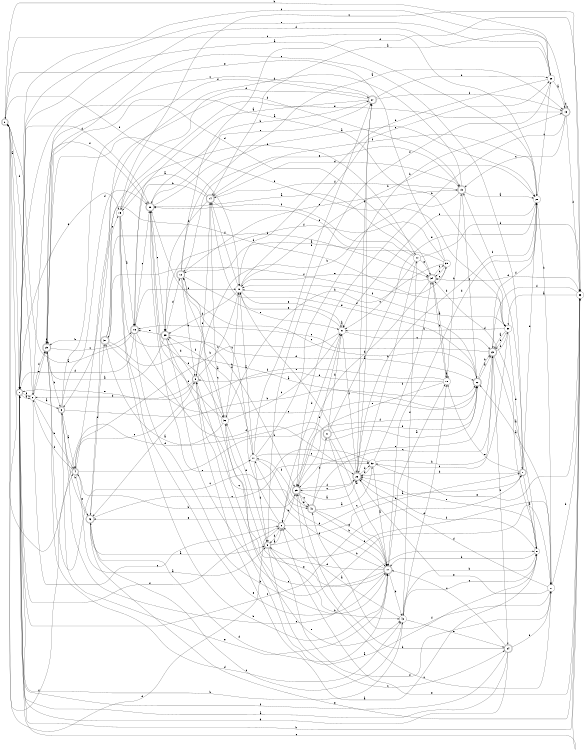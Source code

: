 digraph n36_2 {
__start0 [label="" shape="none"];

rankdir=LR;
size="8,5";

s0 [style="rounded,filled", color="black", fillcolor="white" shape="doublecircle", label="0"];
s1 [style="rounded,filled", color="black", fillcolor="white" shape="doublecircle", label="1"];
s2 [style="filled", color="black", fillcolor="white" shape="circle", label="2"];
s3 [style="rounded,filled", color="black", fillcolor="white" shape="doublecircle", label="3"];
s4 [style="rounded,filled", color="black", fillcolor="white" shape="doublecircle", label="4"];
s5 [style="rounded,filled", color="black", fillcolor="white" shape="doublecircle", label="5"];
s6 [style="rounded,filled", color="black", fillcolor="white" shape="doublecircle", label="6"];
s7 [style="rounded,filled", color="black", fillcolor="white" shape="doublecircle", label="7"];
s8 [style="filled", color="black", fillcolor="white" shape="circle", label="8"];
s9 [style="rounded,filled", color="black", fillcolor="white" shape="doublecircle", label="9"];
s10 [style="filled", color="black", fillcolor="white" shape="circle", label="10"];
s11 [style="filled", color="black", fillcolor="white" shape="circle", label="11"];
s12 [style="rounded,filled", color="black", fillcolor="white" shape="doublecircle", label="12"];
s13 [style="rounded,filled", color="black", fillcolor="white" shape="doublecircle", label="13"];
s14 [style="rounded,filled", color="black", fillcolor="white" shape="doublecircle", label="14"];
s15 [style="filled", color="black", fillcolor="white" shape="circle", label="15"];
s16 [style="rounded,filled", color="black", fillcolor="white" shape="doublecircle", label="16"];
s17 [style="rounded,filled", color="black", fillcolor="white" shape="doublecircle", label="17"];
s18 [style="filled", color="black", fillcolor="white" shape="circle", label="18"];
s19 [style="rounded,filled", color="black", fillcolor="white" shape="doublecircle", label="19"];
s20 [style="filled", color="black", fillcolor="white" shape="circle", label="20"];
s21 [style="filled", color="black", fillcolor="white" shape="circle", label="21"];
s22 [style="rounded,filled", color="black", fillcolor="white" shape="doublecircle", label="22"];
s23 [style="rounded,filled", color="black", fillcolor="white" shape="doublecircle", label="23"];
s24 [style="rounded,filled", color="black", fillcolor="white" shape="doublecircle", label="24"];
s25 [style="rounded,filled", color="black", fillcolor="white" shape="doublecircle", label="25"];
s26 [style="rounded,filled", color="black", fillcolor="white" shape="doublecircle", label="26"];
s27 [style="rounded,filled", color="black", fillcolor="white" shape="doublecircle", label="27"];
s28 [style="filled", color="black", fillcolor="white" shape="circle", label="28"];
s29 [style="rounded,filled", color="black", fillcolor="white" shape="doublecircle", label="29"];
s30 [style="filled", color="black", fillcolor="white" shape="circle", label="30"];
s31 [style="filled", color="black", fillcolor="white" shape="circle", label="31"];
s32 [style="filled", color="black", fillcolor="white" shape="circle", label="32"];
s33 [style="filled", color="black", fillcolor="white" shape="circle", label="33"];
s34 [style="rounded,filled", color="black", fillcolor="white" shape="doublecircle", label="34"];
s35 [style="filled", color="black", fillcolor="white" shape="circle", label="35"];
s36 [style="filled", color="black", fillcolor="white" shape="circle", label="36"];
s37 [style="rounded,filled", color="black", fillcolor="white" shape="doublecircle", label="37"];
s38 [style="rounded,filled", color="black", fillcolor="white" shape="doublecircle", label="38"];
s39 [style="rounded,filled", color="black", fillcolor="white" shape="doublecircle", label="39"];
s40 [style="rounded,filled", color="black", fillcolor="white" shape="doublecircle", label="40"];
s41 [style="rounded,filled", color="black", fillcolor="white" shape="doublecircle", label="41"];
s42 [style="filled", color="black", fillcolor="white" shape="circle", label="42"];
s43 [style="rounded,filled", color="black", fillcolor="white" shape="doublecircle", label="43"];
s44 [style="filled", color="black", fillcolor="white" shape="circle", label="44"];
s0 -> s1 [label="a"];
s0 -> s28 [label="b"];
s0 -> s20 [label="c"];
s0 -> s6 [label="d"];
s0 -> s10 [label="e"];
s0 -> s4 [label="f"];
s1 -> s2 [label="a"];
s1 -> s42 [label="b"];
s1 -> s7 [label="c"];
s1 -> s38 [label="d"];
s1 -> s15 [label="e"];
s1 -> s2 [label="f"];
s2 -> s3 [label="a"];
s2 -> s4 [label="b"];
s2 -> s6 [label="c"];
s2 -> s0 [label="d"];
s2 -> s29 [label="e"];
s2 -> s29 [label="f"];
s3 -> s4 [label="a"];
s3 -> s22 [label="b"];
s3 -> s8 [label="c"];
s3 -> s38 [label="d"];
s3 -> s17 [label="e"];
s3 -> s27 [label="f"];
s4 -> s5 [label="a"];
s4 -> s22 [label="b"];
s4 -> s9 [label="c"];
s4 -> s19 [label="d"];
s4 -> s43 [label="e"];
s4 -> s2 [label="f"];
s5 -> s6 [label="a"];
s5 -> s42 [label="b"];
s5 -> s24 [label="c"];
s5 -> s7 [label="d"];
s5 -> s36 [label="e"];
s5 -> s21 [label="f"];
s6 -> s7 [label="a"];
s6 -> s25 [label="b"];
s6 -> s12 [label="c"];
s6 -> s5 [label="d"];
s6 -> s43 [label="e"];
s6 -> s1 [label="f"];
s7 -> s8 [label="a"];
s7 -> s26 [label="b"];
s7 -> s29 [label="c"];
s7 -> s20 [label="d"];
s7 -> s18 [label="e"];
s7 -> s19 [label="f"];
s8 -> s9 [label="a"];
s8 -> s17 [label="b"];
s8 -> s42 [label="c"];
s8 -> s34 [label="d"];
s8 -> s26 [label="e"];
s8 -> s26 [label="f"];
s9 -> s8 [label="a"];
s9 -> s2 [label="b"];
s9 -> s10 [label="c"];
s9 -> s39 [label="d"];
s9 -> s1 [label="e"];
s9 -> s14 [label="f"];
s10 -> s11 [label="a"];
s10 -> s20 [label="b"];
s10 -> s28 [label="c"];
s10 -> s39 [label="d"];
s10 -> s31 [label="e"];
s10 -> s14 [label="f"];
s11 -> s12 [label="a"];
s11 -> s13 [label="b"];
s11 -> s32 [label="c"];
s11 -> s17 [label="d"];
s11 -> s27 [label="e"];
s11 -> s5 [label="f"];
s12 -> s13 [label="a"];
s12 -> s9 [label="b"];
s12 -> s19 [label="c"];
s12 -> s33 [label="d"];
s12 -> s31 [label="e"];
s12 -> s21 [label="f"];
s13 -> s14 [label="a"];
s13 -> s25 [label="b"];
s13 -> s19 [label="c"];
s13 -> s13 [label="d"];
s13 -> s37 [label="e"];
s13 -> s33 [label="f"];
s14 -> s15 [label="a"];
s14 -> s16 [label="b"];
s14 -> s36 [label="c"];
s14 -> s19 [label="d"];
s14 -> s34 [label="e"];
s14 -> s39 [label="f"];
s15 -> s16 [label="a"];
s15 -> s17 [label="b"];
s15 -> s33 [label="c"];
s15 -> s22 [label="d"];
s15 -> s17 [label="e"];
s15 -> s44 [label="f"];
s16 -> s0 [label="a"];
s16 -> s17 [label="b"];
s16 -> s38 [label="c"];
s16 -> s1 [label="d"];
s16 -> s10 [label="e"];
s16 -> s26 [label="f"];
s17 -> s18 [label="a"];
s17 -> s42 [label="b"];
s17 -> s9 [label="c"];
s17 -> s5 [label="d"];
s17 -> s36 [label="e"];
s17 -> s11 [label="f"];
s18 -> s18 [label="a"];
s18 -> s19 [label="b"];
s18 -> s34 [label="c"];
s18 -> s9 [label="d"];
s18 -> s25 [label="e"];
s18 -> s43 [label="f"];
s19 -> s20 [label="a"];
s19 -> s9 [label="b"];
s19 -> s22 [label="c"];
s19 -> s43 [label="d"];
s19 -> s12 [label="e"];
s19 -> s14 [label="f"];
s20 -> s1 [label="a"];
s20 -> s21 [label="b"];
s20 -> s28 [label="c"];
s20 -> s17 [label="d"];
s20 -> s31 [label="e"];
s20 -> s14 [label="f"];
s21 -> s22 [label="a"];
s21 -> s33 [label="b"];
s21 -> s25 [label="c"];
s21 -> s26 [label="d"];
s21 -> s26 [label="e"];
s21 -> s40 [label="f"];
s22 -> s23 [label="a"];
s22 -> s23 [label="b"];
s22 -> s38 [label="c"];
s22 -> s10 [label="d"];
s22 -> s14 [label="e"];
s22 -> s6 [label="f"];
s23 -> s8 [label="a"];
s23 -> s24 [label="b"];
s23 -> s16 [label="c"];
s23 -> s30 [label="d"];
s23 -> s25 [label="e"];
s23 -> s20 [label="f"];
s24 -> s1 [label="a"];
s24 -> s25 [label="b"];
s24 -> s17 [label="c"];
s24 -> s1 [label="d"];
s24 -> s21 [label="e"];
s24 -> s1 [label="f"];
s25 -> s26 [label="a"];
s25 -> s4 [label="b"];
s25 -> s40 [label="c"];
s25 -> s31 [label="d"];
s25 -> s40 [label="e"];
s25 -> s26 [label="f"];
s26 -> s27 [label="a"];
s26 -> s20 [label="b"];
s26 -> s25 [label="c"];
s26 -> s32 [label="d"];
s26 -> s10 [label="e"];
s26 -> s27 [label="f"];
s27 -> s16 [label="a"];
s27 -> s28 [label="b"];
s27 -> s29 [label="c"];
s27 -> s15 [label="d"];
s27 -> s38 [label="e"];
s27 -> s13 [label="f"];
s28 -> s13 [label="a"];
s28 -> s10 [label="b"];
s28 -> s1 [label="c"];
s28 -> s29 [label="d"];
s28 -> s1 [label="e"];
s28 -> s5 [label="f"];
s29 -> s30 [label="a"];
s29 -> s3 [label="b"];
s29 -> s16 [label="c"];
s29 -> s42 [label="d"];
s29 -> s30 [label="e"];
s29 -> s29 [label="f"];
s30 -> s23 [label="a"];
s30 -> s31 [label="b"];
s30 -> s32 [label="c"];
s30 -> s23 [label="d"];
s30 -> s7 [label="e"];
s30 -> s10 [label="f"];
s31 -> s31 [label="a"];
s31 -> s4 [label="b"];
s31 -> s23 [label="c"];
s31 -> s6 [label="d"];
s31 -> s10 [label="e"];
s31 -> s26 [label="f"];
s32 -> s17 [label="a"];
s32 -> s23 [label="b"];
s32 -> s29 [label="c"];
s32 -> s26 [label="d"];
s32 -> s33 [label="e"];
s32 -> s34 [label="f"];
s33 -> s30 [label="a"];
s33 -> s1 [label="b"];
s33 -> s1 [label="c"];
s33 -> s34 [label="d"];
s33 -> s6 [label="e"];
s33 -> s23 [label="f"];
s34 -> s18 [label="a"];
s34 -> s25 [label="b"];
s34 -> s35 [label="c"];
s34 -> s1 [label="d"];
s34 -> s10 [label="e"];
s34 -> s35 [label="f"];
s35 -> s12 [label="a"];
s35 -> s36 [label="b"];
s35 -> s34 [label="c"];
s35 -> s3 [label="d"];
s35 -> s0 [label="e"];
s35 -> s39 [label="f"];
s36 -> s37 [label="a"];
s36 -> s10 [label="b"];
s36 -> s31 [label="c"];
s36 -> s38 [label="d"];
s36 -> s42 [label="e"];
s36 -> s39 [label="f"];
s37 -> s22 [label="a"];
s37 -> s29 [label="b"];
s37 -> s15 [label="c"];
s37 -> s34 [label="d"];
s37 -> s22 [label="e"];
s37 -> s30 [label="f"];
s38 -> s20 [label="a"];
s38 -> s27 [label="b"];
s38 -> s39 [label="c"];
s38 -> s36 [label="d"];
s38 -> s11 [label="e"];
s38 -> s2 [label="f"];
s39 -> s29 [label="a"];
s39 -> s21 [label="b"];
s39 -> s40 [label="c"];
s39 -> s12 [label="d"];
s39 -> s16 [label="e"];
s39 -> s25 [label="f"];
s40 -> s32 [label="a"];
s40 -> s17 [label="b"];
s40 -> s23 [label="c"];
s40 -> s41 [label="d"];
s40 -> s17 [label="e"];
s40 -> s11 [label="f"];
s41 -> s17 [label="a"];
s41 -> s31 [label="b"];
s41 -> s17 [label="c"];
s41 -> s0 [label="d"];
s41 -> s20 [label="e"];
s41 -> s22 [label="f"];
s42 -> s6 [label="a"];
s42 -> s8 [label="b"];
s42 -> s43 [label="c"];
s42 -> s18 [label="d"];
s42 -> s24 [label="e"];
s42 -> s44 [label="f"];
s43 -> s5 [label="a"];
s43 -> s3 [label="b"];
s43 -> s32 [label="c"];
s43 -> s17 [label="d"];
s43 -> s33 [label="e"];
s43 -> s37 [label="f"];
s44 -> s38 [label="a"];
s44 -> s26 [label="b"];
s44 -> s31 [label="c"];
s44 -> s33 [label="d"];
s44 -> s34 [label="e"];
s44 -> s38 [label="f"];

}
